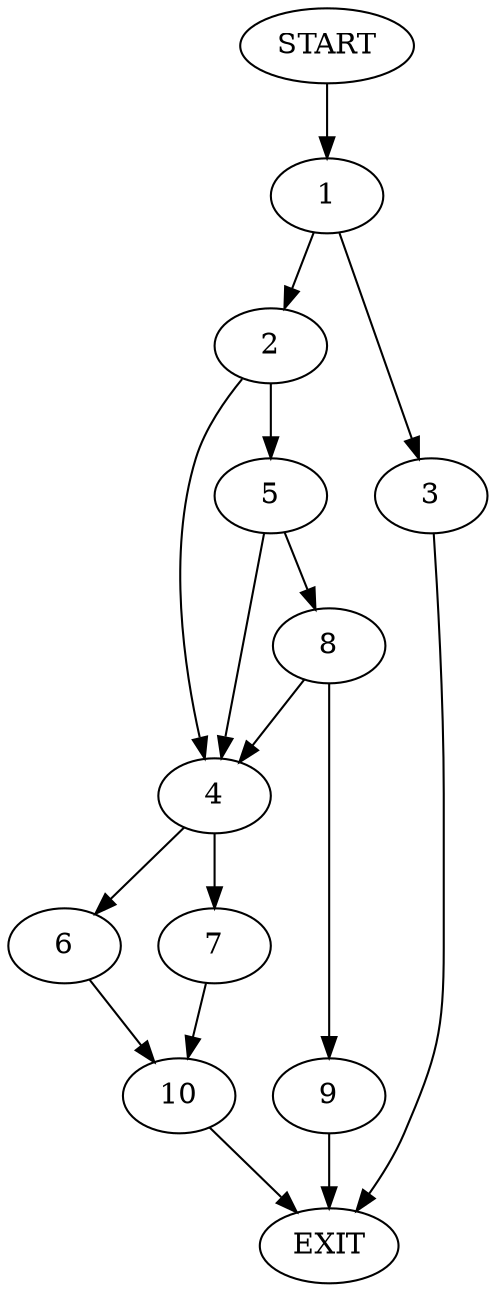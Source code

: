 digraph {
0 [label="START"]
11 [label="EXIT"]
0 -> 1
1 -> 2
1 -> 3
3 -> 11
2 -> 4
2 -> 5
4 -> 6
4 -> 7
5 -> 4
5 -> 8
8 -> 4
8 -> 9
9 -> 11
7 -> 10
6 -> 10
10 -> 11
}
